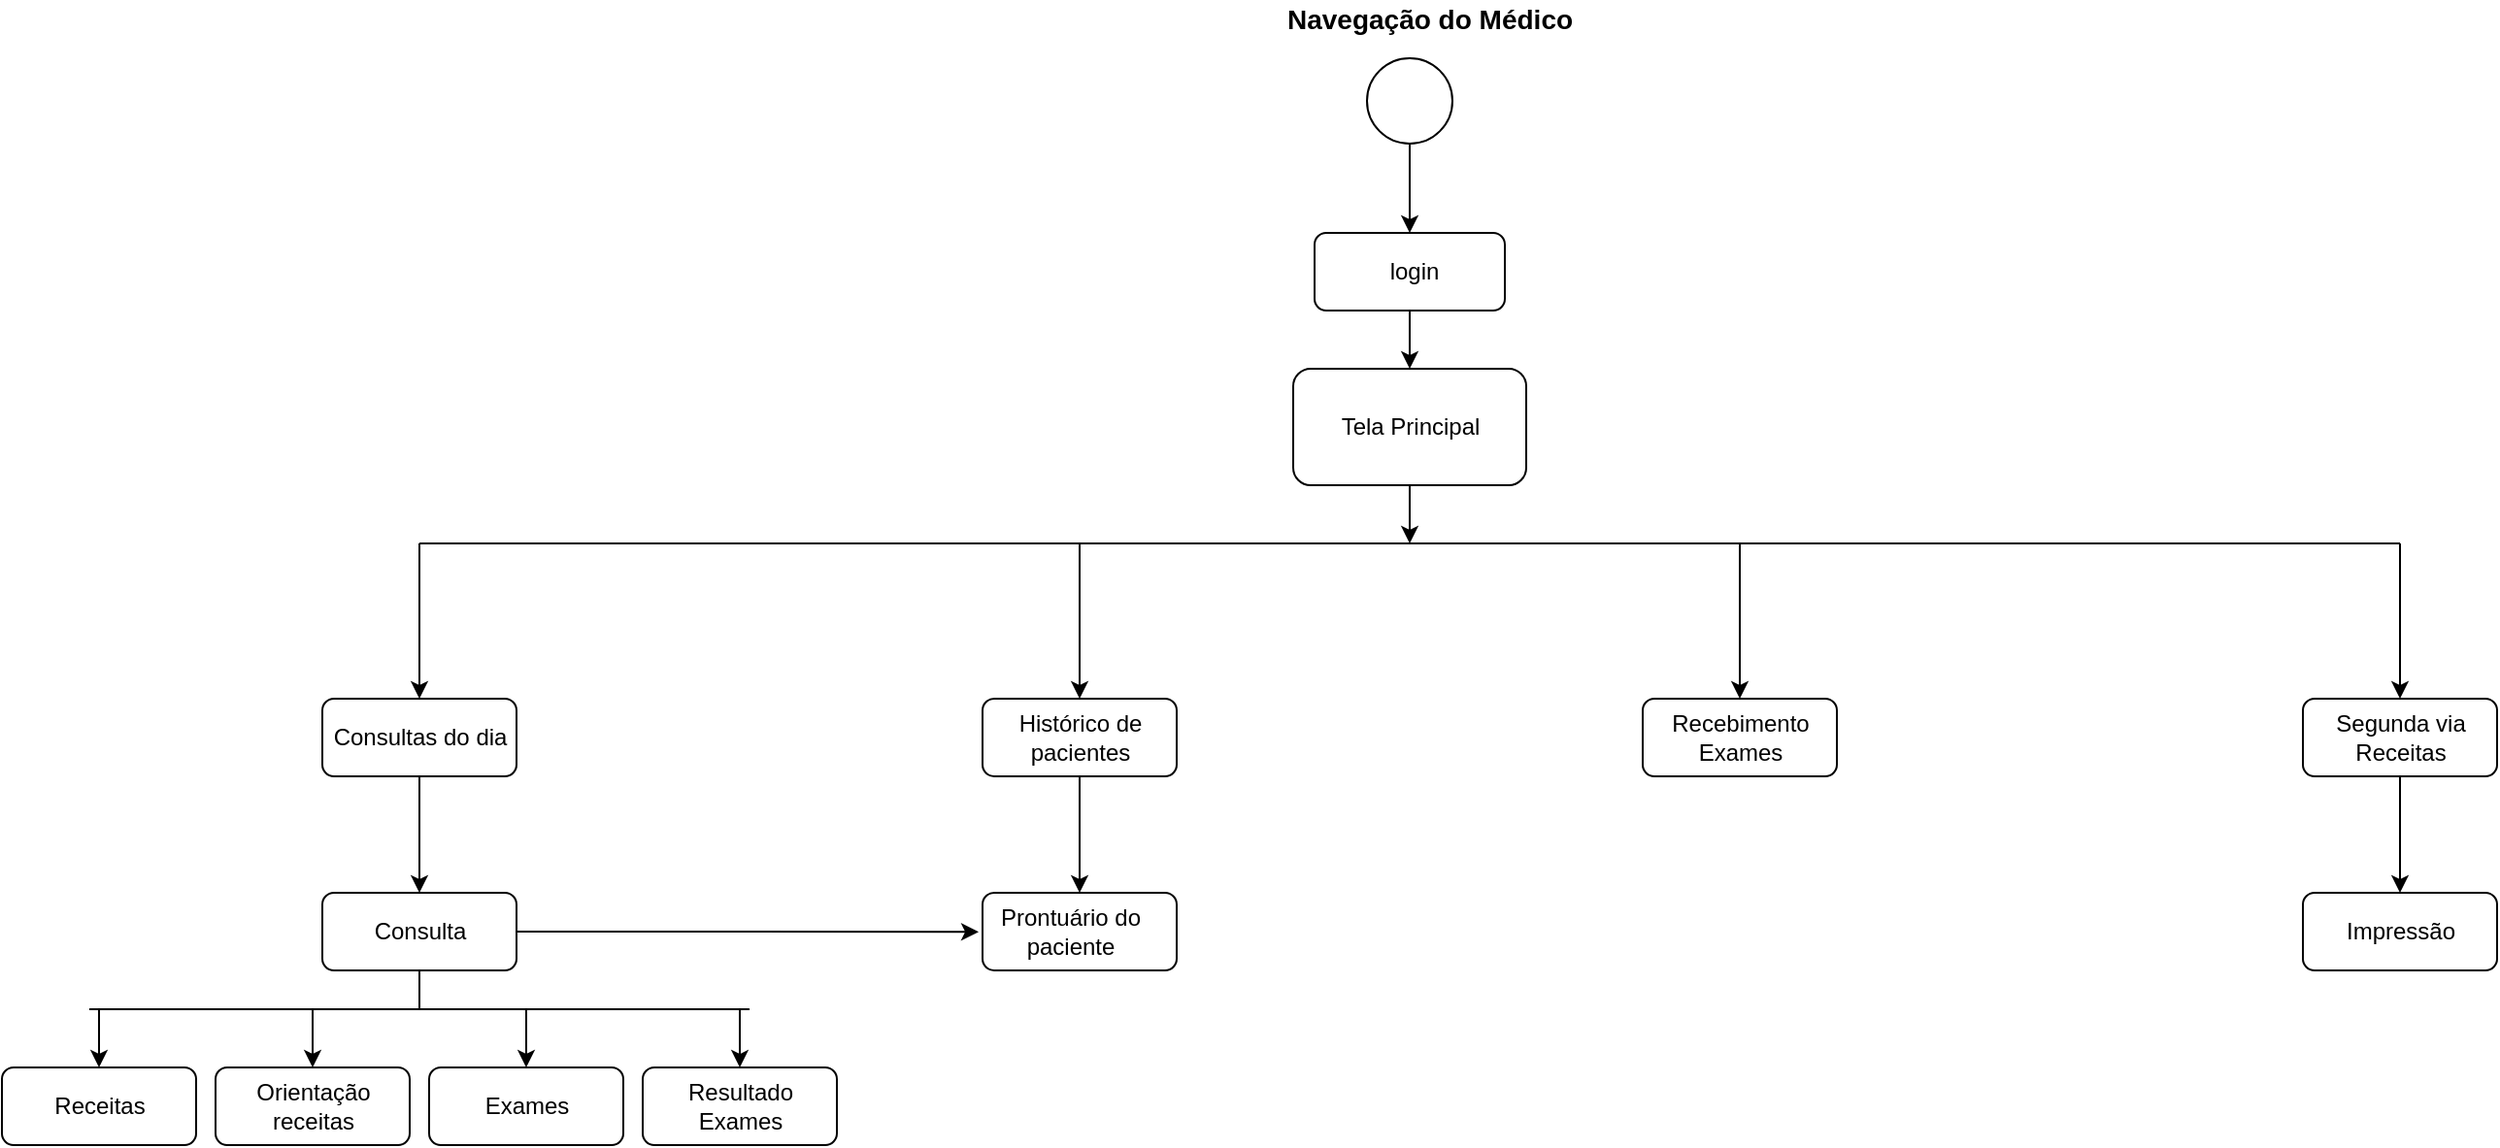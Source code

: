 <mxfile version="13.0.3" type="device"><diagram id="C5RBs43oDa-KdzZeNtuy" name="Page-1"><mxGraphModel dx="1346" dy="801" grid="1" gridSize="10" guides="1" tooltips="1" connect="1" arrows="1" fold="1" page="1" pageScale="1" pageWidth="827" pageHeight="1169" math="0" shadow="0"><root><mxCell id="WIyWlLk6GJQsqaUBKTNV-0"/><mxCell id="WIyWlLk6GJQsqaUBKTNV-1" parent="WIyWlLk6GJQsqaUBKTNV-0"/><mxCell id="JKjhknopIZYLmgMKkAcf-0" value="" style="ellipse;whiteSpace=wrap;html=1;aspect=fixed;" vertex="1" parent="WIyWlLk6GJQsqaUBKTNV-1"><mxGeometry x="798" y="30" width="44" height="44" as="geometry"/></mxCell><mxCell id="JKjhknopIZYLmgMKkAcf-1" value="" style="endArrow=classic;html=1;exitX=0.5;exitY=1;exitDx=0;exitDy=0;entryX=0.5;entryY=0;entryDx=0;entryDy=0;" edge="1" parent="WIyWlLk6GJQsqaUBKTNV-1" source="JKjhknopIZYLmgMKkAcf-0" target="JKjhknopIZYLmgMKkAcf-2"><mxGeometry width="50" height="50" relative="1" as="geometry"><mxPoint x="700" y="280" as="sourcePoint"/><mxPoint x="712" y="120" as="targetPoint"/></mxGeometry></mxCell><mxCell id="JKjhknopIZYLmgMKkAcf-2" value="" style="rounded=1;whiteSpace=wrap;html=1;" vertex="1" parent="WIyWlLk6GJQsqaUBKTNV-1"><mxGeometry x="771" y="120" width="98" height="40" as="geometry"/></mxCell><mxCell id="JKjhknopIZYLmgMKkAcf-4" value="" style="endArrow=none;html=1;" edge="1" parent="WIyWlLk6GJQsqaUBKTNV-1"><mxGeometry width="50" height="50" relative="1" as="geometry"><mxPoint x="310" y="280" as="sourcePoint"/><mxPoint x="1330" y="280" as="targetPoint"/></mxGeometry></mxCell><mxCell id="JKjhknopIZYLmgMKkAcf-5" value="" style="rounded=1;whiteSpace=wrap;html=1;" vertex="1" parent="WIyWlLk6GJQsqaUBKTNV-1"><mxGeometry x="760" y="190" width="120" height="60" as="geometry"/></mxCell><mxCell id="JKjhknopIZYLmgMKkAcf-7" value="" style="endArrow=classic;html=1;" edge="1" parent="WIyWlLk6GJQsqaUBKTNV-1"><mxGeometry width="50" height="50" relative="1" as="geometry"><mxPoint x="310" y="280" as="sourcePoint"/><mxPoint x="310" y="360" as="targetPoint"/></mxGeometry></mxCell><mxCell id="JKjhknopIZYLmgMKkAcf-8" value="" style="rounded=1;whiteSpace=wrap;html=1;" vertex="1" parent="WIyWlLk6GJQsqaUBKTNV-1"><mxGeometry x="260" y="360" width="100" height="40" as="geometry"/></mxCell><mxCell id="JKjhknopIZYLmgMKkAcf-19" value="Consultas do dia" style="text;html=1;align=center;verticalAlign=middle;resizable=0;points=[];autosize=1;" vertex="1" parent="WIyWlLk6GJQsqaUBKTNV-1"><mxGeometry x="255" y="370" width="110" height="20" as="geometry"/></mxCell><mxCell id="JKjhknopIZYLmgMKkAcf-20" value="" style="endArrow=classic;html=1;exitX=0.5;exitY=1;exitDx=0;exitDy=0;entryX=0.5;entryY=0;entryDx=0;entryDy=0;" edge="1" parent="WIyWlLk6GJQsqaUBKTNV-1" source="JKjhknopIZYLmgMKkAcf-8" target="JKjhknopIZYLmgMKkAcf-26"><mxGeometry width="50" height="50" relative="1" as="geometry"><mxPoint x="300" y="450" as="sourcePoint"/><mxPoint x="310" y="430" as="targetPoint"/></mxGeometry></mxCell><mxCell id="JKjhknopIZYLmgMKkAcf-185" style="edgeStyle=orthogonalEdgeStyle;rounded=0;orthogonalLoop=1;jettySize=auto;html=1;exitX=1;exitY=0.5;exitDx=0;exitDy=0;entryX=-0.022;entryY=0.505;entryDx=0;entryDy=0;entryPerimeter=0;" edge="1" parent="WIyWlLk6GJQsqaUBKTNV-1" source="JKjhknopIZYLmgMKkAcf-26" target="JKjhknopIZYLmgMKkAcf-43"><mxGeometry relative="1" as="geometry"/></mxCell><mxCell id="JKjhknopIZYLmgMKkAcf-26" value="" style="rounded=1;whiteSpace=wrap;html=1;" vertex="1" parent="WIyWlLk6GJQsqaUBKTNV-1"><mxGeometry x="260" y="460" width="100" height="40" as="geometry"/></mxCell><mxCell id="JKjhknopIZYLmgMKkAcf-30" value="Consulta" style="text;html=1;align=center;verticalAlign=middle;resizable=0;points=[];autosize=1;" vertex="1" parent="WIyWlLk6GJQsqaUBKTNV-1"><mxGeometry x="275" y="470" width="70" height="20" as="geometry"/></mxCell><mxCell id="JKjhknopIZYLmgMKkAcf-32" value="" style="endArrow=classic;html=1;" edge="1" parent="WIyWlLk6GJQsqaUBKTNV-1"><mxGeometry width="50" height="50" relative="1" as="geometry"><mxPoint x="650" y="280" as="sourcePoint"/><mxPoint x="650" y="360" as="targetPoint"/></mxGeometry></mxCell><mxCell id="JKjhknopIZYLmgMKkAcf-33" value="" style="rounded=1;whiteSpace=wrap;html=1;" vertex="1" parent="WIyWlLk6GJQsqaUBKTNV-1"><mxGeometry x="600" y="360" width="100" height="40" as="geometry"/></mxCell><mxCell id="JKjhknopIZYLmgMKkAcf-34" value="" style="endArrow=classic;html=1;exitX=0.5;exitY=1;exitDx=0;exitDy=0;entryX=0.5;entryY=0;entryDx=0;entryDy=0;" edge="1" parent="WIyWlLk6GJQsqaUBKTNV-1" source="JKjhknopIZYLmgMKkAcf-33" target="JKjhknopIZYLmgMKkAcf-37"><mxGeometry width="50" height="50" relative="1" as="geometry"><mxPoint x="640" y="450" as="sourcePoint"/><mxPoint x="650" y="430" as="targetPoint"/></mxGeometry></mxCell><mxCell id="JKjhknopIZYLmgMKkAcf-37" value="" style="rounded=1;whiteSpace=wrap;html=1;" vertex="1" parent="WIyWlLk6GJQsqaUBKTNV-1"><mxGeometry x="600" y="460" width="100" height="40" as="geometry"/></mxCell><mxCell id="JKjhknopIZYLmgMKkAcf-42" value="&lt;div&gt;Histórico de &lt;br&gt;&lt;/div&gt;&lt;div&gt;pacientes&lt;/div&gt;" style="text;html=1;align=center;verticalAlign=middle;resizable=0;points=[];autosize=1;" vertex="1" parent="WIyWlLk6GJQsqaUBKTNV-1"><mxGeometry x="610" y="365" width="80" height="30" as="geometry"/></mxCell><mxCell id="JKjhknopIZYLmgMKkAcf-43" value="&lt;div&gt;Prontuário do&lt;/div&gt;&lt;div&gt;paciente&lt;br&gt;&lt;/div&gt;" style="text;html=1;align=center;verticalAlign=middle;resizable=0;points=[];autosize=1;" vertex="1" parent="WIyWlLk6GJQsqaUBKTNV-1"><mxGeometry x="600" y="465" width="90" height="30" as="geometry"/></mxCell><mxCell id="JKjhknopIZYLmgMKkAcf-49" value="" style="endArrow=classic;html=1;" edge="1" parent="WIyWlLk6GJQsqaUBKTNV-1"><mxGeometry width="50" height="50" relative="1" as="geometry"><mxPoint x="990" y="280" as="sourcePoint"/><mxPoint x="990" y="360" as="targetPoint"/></mxGeometry></mxCell><mxCell id="JKjhknopIZYLmgMKkAcf-50" value="" style="rounded=1;whiteSpace=wrap;html=1;" vertex="1" parent="WIyWlLk6GJQsqaUBKTNV-1"><mxGeometry x="940" y="360" width="100" height="40" as="geometry"/></mxCell><mxCell id="JKjhknopIZYLmgMKkAcf-51" value="&lt;div&gt;Recebimento&lt;/div&gt;&lt;div&gt;Exames&lt;br&gt;&lt;/div&gt;" style="text;html=1;align=center;verticalAlign=middle;resizable=0;points=[];autosize=1;" vertex="1" parent="WIyWlLk6GJQsqaUBKTNV-1"><mxGeometry x="945" y="365" width="90" height="30" as="geometry"/></mxCell><mxCell id="JKjhknopIZYLmgMKkAcf-63" value="" style="endArrow=classic;html=1;" edge="1" parent="WIyWlLk6GJQsqaUBKTNV-1"><mxGeometry width="50" height="50" relative="1" as="geometry"><mxPoint x="1330" y="280" as="sourcePoint"/><mxPoint x="1330" y="360" as="targetPoint"/></mxGeometry></mxCell><mxCell id="JKjhknopIZYLmgMKkAcf-64" value="" style="rounded=1;whiteSpace=wrap;html=1;" vertex="1" parent="WIyWlLk6GJQsqaUBKTNV-1"><mxGeometry x="1280" y="360" width="100" height="40" as="geometry"/></mxCell><mxCell id="JKjhknopIZYLmgMKkAcf-65" value="&lt;div&gt;Segunda via&lt;/div&gt;&lt;div&gt;Receitas&lt;br&gt;&lt;/div&gt;" style="text;html=1;align=center;verticalAlign=middle;resizable=0;points=[];autosize=1;" vertex="1" parent="WIyWlLk6GJQsqaUBKTNV-1"><mxGeometry x="1290" y="365" width="80" height="30" as="geometry"/></mxCell><mxCell id="JKjhknopIZYLmgMKkAcf-66" value="" style="endArrow=classic;html=1;exitX=0.5;exitY=1;exitDx=0;exitDy=0;entryX=0.5;entryY=0;entryDx=0;entryDy=0;" edge="1" parent="WIyWlLk6GJQsqaUBKTNV-1" source="JKjhknopIZYLmgMKkAcf-64" target="JKjhknopIZYLmgMKkAcf-72"><mxGeometry width="50" height="50" relative="1" as="geometry"><mxPoint x="1320" y="450" as="sourcePoint"/><mxPoint x="1330" y="430" as="targetPoint"/></mxGeometry></mxCell><mxCell id="JKjhknopIZYLmgMKkAcf-72" value="" style="rounded=1;whiteSpace=wrap;html=1;" vertex="1" parent="WIyWlLk6GJQsqaUBKTNV-1"><mxGeometry x="1280" y="460" width="100" height="40" as="geometry"/></mxCell><mxCell id="JKjhknopIZYLmgMKkAcf-75" value="Impressão" style="text;html=1;align=center;verticalAlign=middle;resizable=0;points=[];autosize=1;" vertex="1" parent="WIyWlLk6GJQsqaUBKTNV-1"><mxGeometry x="1290" y="470" width="80" height="20" as="geometry"/></mxCell><mxCell id="JKjhknopIZYLmgMKkAcf-77" value="" style="endArrow=classic;html=1;entryX=0.5;entryY=0;entryDx=0;entryDy=0;exitX=0.5;exitY=1;exitDx=0;exitDy=0;" edge="1" parent="WIyWlLk6GJQsqaUBKTNV-1" source="JKjhknopIZYLmgMKkAcf-2" target="JKjhknopIZYLmgMKkAcf-5"><mxGeometry width="50" height="50" relative="1" as="geometry"><mxPoint x="790" y="70" as="sourcePoint"/><mxPoint x="840" y="20" as="targetPoint"/></mxGeometry></mxCell><mxCell id="JKjhknopIZYLmgMKkAcf-78" value="" style="endArrow=classic;html=1;exitX=0.5;exitY=1;exitDx=0;exitDy=0;" edge="1" parent="WIyWlLk6GJQsqaUBKTNV-1" source="JKjhknopIZYLmgMKkAcf-5"><mxGeometry width="50" height="50" relative="1" as="geometry"><mxPoint x="890" y="140" as="sourcePoint"/><mxPoint x="820" y="280" as="targetPoint"/></mxGeometry></mxCell><mxCell id="JKjhknopIZYLmgMKkAcf-138" value="login" style="text;html=1;align=center;verticalAlign=middle;resizable=0;points=[];autosize=1;" vertex="1" parent="WIyWlLk6GJQsqaUBKTNV-1"><mxGeometry x="802" y="130" width="40" height="20" as="geometry"/></mxCell><mxCell id="JKjhknopIZYLmgMKkAcf-139" value="Tela Principal" style="text;html=1;align=center;verticalAlign=middle;resizable=0;points=[];autosize=1;" vertex="1" parent="WIyWlLk6GJQsqaUBKTNV-1"><mxGeometry x="775" y="210" width="90" height="20" as="geometry"/></mxCell><mxCell id="JKjhknopIZYLmgMKkAcf-142" value="&lt;font style=&quot;font-size: 14px&quot;&gt;&lt;b&gt;Navegação do Médico&lt;/b&gt;&lt;/font&gt;" style="text;html=1;align=center;verticalAlign=middle;resizable=0;points=[];autosize=1;" vertex="1" parent="WIyWlLk6GJQsqaUBKTNV-1"><mxGeometry x="745" width="170" height="20" as="geometry"/></mxCell><mxCell id="JKjhknopIZYLmgMKkAcf-169" value="" style="endArrow=none;html=1;exitX=0.5;exitY=1;exitDx=0;exitDy=0;" edge="1" parent="WIyWlLk6GJQsqaUBKTNV-1" source="JKjhknopIZYLmgMKkAcf-26"><mxGeometry width="50" height="50" relative="1" as="geometry"><mxPoint x="460" y="350" as="sourcePoint"/><mxPoint x="310" y="520" as="targetPoint"/></mxGeometry></mxCell><mxCell id="JKjhknopIZYLmgMKkAcf-170" value="" style="endArrow=none;html=1;" edge="1" parent="WIyWlLk6GJQsqaUBKTNV-1"><mxGeometry width="50" height="50" relative="1" as="geometry"><mxPoint x="140" y="520" as="sourcePoint"/><mxPoint x="480" y="520" as="targetPoint"/></mxGeometry></mxCell><mxCell id="JKjhknopIZYLmgMKkAcf-171" value="" style="endArrow=classic;html=1;" edge="1" parent="WIyWlLk6GJQsqaUBKTNV-1"><mxGeometry width="50" height="50" relative="1" as="geometry"><mxPoint x="145" y="520" as="sourcePoint"/><mxPoint x="145" y="550" as="targetPoint"/></mxGeometry></mxCell><mxCell id="JKjhknopIZYLmgMKkAcf-172" value="" style="rounded=1;whiteSpace=wrap;html=1;" vertex="1" parent="WIyWlLk6GJQsqaUBKTNV-1"><mxGeometry x="95" y="550" width="100" height="40" as="geometry"/></mxCell><mxCell id="JKjhknopIZYLmgMKkAcf-173" value="Receitas" style="text;html=1;align=center;verticalAlign=middle;resizable=0;points=[];autosize=1;" vertex="1" parent="WIyWlLk6GJQsqaUBKTNV-1"><mxGeometry x="115" y="560" width="60" height="20" as="geometry"/></mxCell><mxCell id="JKjhknopIZYLmgMKkAcf-174" value="" style="endArrow=classic;html=1;" edge="1" parent="WIyWlLk6GJQsqaUBKTNV-1"><mxGeometry width="50" height="50" relative="1" as="geometry"><mxPoint x="255" y="520" as="sourcePoint"/><mxPoint x="255" y="550" as="targetPoint"/></mxGeometry></mxCell><mxCell id="JKjhknopIZYLmgMKkAcf-175" value="" style="rounded=1;whiteSpace=wrap;html=1;" vertex="1" parent="WIyWlLk6GJQsqaUBKTNV-1"><mxGeometry x="205" y="550" width="100" height="40" as="geometry"/></mxCell><mxCell id="JKjhknopIZYLmgMKkAcf-176" value="&lt;div&gt;Orientação&lt;/div&gt;&lt;div&gt;receitas&lt;br&gt;&lt;/div&gt;" style="text;html=1;align=center;verticalAlign=middle;resizable=0;points=[];autosize=1;" vertex="1" parent="WIyWlLk6GJQsqaUBKTNV-1"><mxGeometry x="215" y="555" width="80" height="30" as="geometry"/></mxCell><mxCell id="JKjhknopIZYLmgMKkAcf-179" value="" style="endArrow=classic;html=1;" edge="1" parent="WIyWlLk6GJQsqaUBKTNV-1"><mxGeometry width="50" height="50" relative="1" as="geometry"><mxPoint x="365" y="520" as="sourcePoint"/><mxPoint x="365" y="550" as="targetPoint"/></mxGeometry></mxCell><mxCell id="JKjhknopIZYLmgMKkAcf-180" value="" style="rounded=1;whiteSpace=wrap;html=1;" vertex="1" parent="WIyWlLk6GJQsqaUBKTNV-1"><mxGeometry x="315" y="550" width="100" height="40" as="geometry"/></mxCell><mxCell id="JKjhknopIZYLmgMKkAcf-181" value="Exames" style="text;html=1;align=center;verticalAlign=middle;resizable=0;points=[];autosize=1;" vertex="1" parent="WIyWlLk6GJQsqaUBKTNV-1"><mxGeometry x="335" y="560" width="60" height="20" as="geometry"/></mxCell><mxCell id="JKjhknopIZYLmgMKkAcf-182" value="" style="endArrow=classic;html=1;" edge="1" parent="WIyWlLk6GJQsqaUBKTNV-1"><mxGeometry width="50" height="50" relative="1" as="geometry"><mxPoint x="475" y="520" as="sourcePoint"/><mxPoint x="475" y="550" as="targetPoint"/></mxGeometry></mxCell><mxCell id="JKjhknopIZYLmgMKkAcf-183" value="" style="rounded=1;whiteSpace=wrap;html=1;" vertex="1" parent="WIyWlLk6GJQsqaUBKTNV-1"><mxGeometry x="425" y="550" width="100" height="40" as="geometry"/></mxCell><mxCell id="JKjhknopIZYLmgMKkAcf-184" value="&lt;div&gt;Resultado&lt;/div&gt;&lt;div&gt;Exames&lt;br&gt;&lt;/div&gt;" style="text;html=1;align=center;verticalAlign=middle;resizable=0;points=[];autosize=1;" vertex="1" parent="WIyWlLk6GJQsqaUBKTNV-1"><mxGeometry x="440" y="555" width="70" height="30" as="geometry"/></mxCell></root></mxGraphModel></diagram></mxfile>